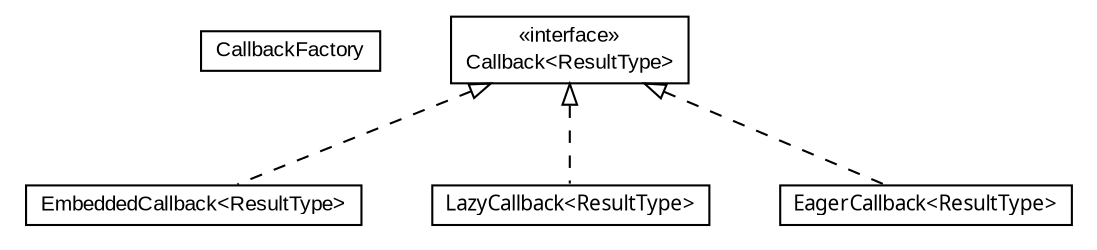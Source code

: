 #!/usr/local/bin/dot
#
# Class diagram 
# Generated by UMLGraph version 5.1 (http://www.umlgraph.org/)
#

digraph G {
	edge [fontname="arial",fontsize=10,labelfontname="arial",labelfontsize=10];
	node [fontname="arial",fontsize=10,shape=plaintext];
	nodesep=0.25;
	ranksep=0.5;
	// io.nextweb.operations.callbacks.CallbackFactory
	c182 [label=<<table title="io.nextweb.operations.callbacks.CallbackFactory" border="0" cellborder="1" cellspacing="0" cellpadding="2" port="p" href="./CallbackFactory.html">
		<tr><td><table border="0" cellspacing="0" cellpadding="1">
<tr><td align="center" balign="center"> CallbackFactory </td></tr>
		</table></td></tr>
		</table>>, fontname="arial", fontcolor="black", fontsize=10.0];
	// io.nextweb.operations.callbacks.EmbeddedCallback<ResultType>
	c183 [label=<<table title="io.nextweb.operations.callbacks.EmbeddedCallback" border="0" cellborder="1" cellspacing="0" cellpadding="2" port="p" href="./EmbeddedCallback.html">
		<tr><td><table border="0" cellspacing="0" cellpadding="1">
<tr><td align="center" balign="center"> EmbeddedCallback&lt;ResultType&gt; </td></tr>
		</table></td></tr>
		</table>>, fontname="arial", fontcolor="black", fontsize=10.0];
	// io.nextweb.operations.callbacks.LazyCallback<ResultType>
	c184 [label=<<table title="io.nextweb.operations.callbacks.LazyCallback" border="0" cellborder="1" cellspacing="0" cellpadding="2" port="p" href="./LazyCallback.html">
		<tr><td><table border="0" cellspacing="0" cellpadding="1">
<tr><td align="center" balign="center"><font face="ariali"> LazyCallback&lt;ResultType&gt; </font></td></tr>
		</table></td></tr>
		</table>>, fontname="arial", fontcolor="black", fontsize=10.0];
	// io.nextweb.operations.callbacks.EagerCallback<ResultType>
	c185 [label=<<table title="io.nextweb.operations.callbacks.EagerCallback" border="0" cellborder="1" cellspacing="0" cellpadding="2" port="p" href="./EagerCallback.html">
		<tr><td><table border="0" cellspacing="0" cellpadding="1">
<tr><td align="center" balign="center"><font face="ariali"> EagerCallback&lt;ResultType&gt; </font></td></tr>
		</table></td></tr>
		</table>>, fontname="arial", fontcolor="black", fontsize=10.0];
	// io.nextweb.operations.callbacks.Callback<ResultType>
	c186 [label=<<table title="io.nextweb.operations.callbacks.Callback" border="0" cellborder="1" cellspacing="0" cellpadding="2" port="p" href="./Callback.html">
		<tr><td><table border="0" cellspacing="0" cellpadding="1">
<tr><td align="center" balign="center"> &#171;interface&#187; </td></tr>
<tr><td align="center" balign="center"> Callback&lt;ResultType&gt; </td></tr>
		</table></td></tr>
		</table>>, fontname="arial", fontcolor="black", fontsize=10.0];
	//io.nextweb.operations.callbacks.EmbeddedCallback<ResultType> implements io.nextweb.operations.callbacks.Callback<ResultType>
	c186:p -> c183:p [dir=back,arrowtail=empty,style=dashed];
	//io.nextweb.operations.callbacks.LazyCallback<ResultType> implements io.nextweb.operations.callbacks.Callback<ResultType>
	c186:p -> c184:p [dir=back,arrowtail=empty,style=dashed];
	//io.nextweb.operations.callbacks.EagerCallback<ResultType> implements io.nextweb.operations.callbacks.Callback<ResultType>
	c186:p -> c185:p [dir=back,arrowtail=empty,style=dashed];
}

